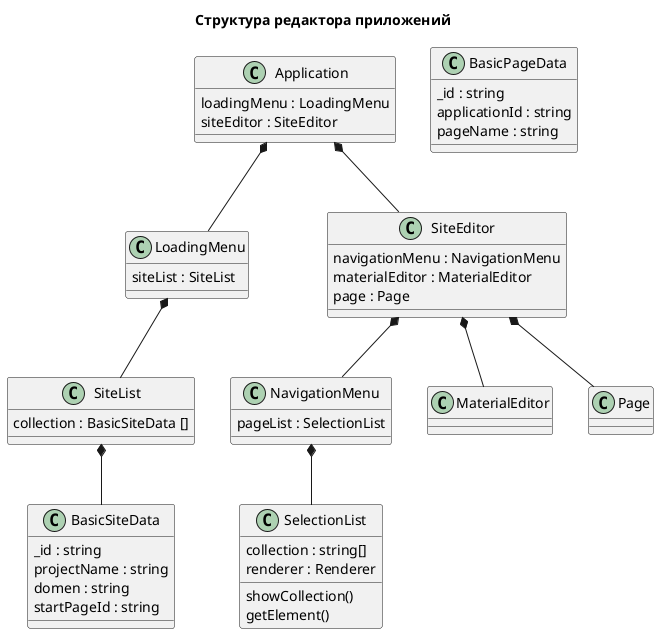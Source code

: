 @startuml
title Структура редактора приложений


class "Application" as Application{  
    loadingMenu : LoadingMenu
    siteEditor : SiteEditor
}
Application *-- LoadingMenu
Application *-- SiteEditor

class "LoadingMenu" as LoadingMenu { 
    siteList : SiteList       
}
LoadingMenu *-- SiteList

class "SiteList" as SiteList{
    collection : BasicSiteData []   
}
SiteList *-- BasicSiteData

class "BasicSiteData" as BasicSiteData{
    _id : string   
    projectName : string   
    domen : string   
    startPageId : string   
}

class "SiteEditor" as SiteEditor{
        navigationMenu : NavigationMenu
        materialEditor : MaterialEditor
        page : Page   
}
SiteEditor *-- NavigationMenu
SiteEditor *-- MaterialEditor
SiteEditor *-- Page

class "NavigationMenu" as NavigationMenu{ 
      pageList : SelectionList
}
NavigationMenu *-- SelectionList
' class "Render" as Render{    
' }
' Page *-- Render
class "SelectionList" as SelectionList{ 
    collection : string[]  
    renderer : Renderer 
    showCollection()  
    getElement()
}
class "MaterialEditor" as MaterialEditor{    
}
class "Page" as Page{  
    ' render : Render  
}
class "BasicPageData" as BasicPageData{
    _id : string   
    applicationId : string   
    pageName : string   
    
     
}

' interface "ICollection<T>" as ICollection {    
' collection: any
' add(element:T )
' remove( element: T)
' }
' interface "IData" as IData{    
'     setData() 
'     getData()
' }
' interface "IRender" as IRender{ 
'     render()  
' }

' ' Генератор модели
' class "ModelCreator" as ModelCreator{
'     element:MyReactElement
'     render(...children)
    
' }
' ' Базовый компонент
' class "MyBaseComponent" as MyBaseComponent{
'     element:MyReactElement
'     render(...children)
    
' }
' MyBaseComponent *-l- MyReactElement
' ' Элемент
' class "MyReactElement" as MyReactElement{
'     _id:string
'     tag:string
'     props:MyObject  
'     setData( tag:string , props: MyObject )
'     getData()
    
' }
' MyReactElement *-l- MyObject
' MyReactElement .r.|> IData


' ' Объект
' class "MyObject" as MyObject{

'     collection:{ [ key: string ] :any }
'     add(  key: string , value :any )
'     remove(  key: string )   
'     setData( collection:{ [ key: string ] :any } )
'     getData() 
' }
' MyObject .l.|> IData
' MyObject .u.|> ICollection

' ' Инпут
' class "MyInput" as MyInput{  
'     type: string
'     setData( type: string )
'     getData()
'     render()
' }
' ' Кнопка
' class "MyButton" as MyButton{  
'     title: string
'     setData( title: string )
'     getData()
'     render()
' }
' ' Текст
' class "MyText" as MyText{  
'     text: string
'     setData( text: string )
'     getData()
'     render()
' }
' MyText .l.|> IData
' MyText ..|> IRender
' MyText --|> MyBaseComponent

' ' Переменная
' class "MyVariable" as MyVariable{   
'     key: MyText
'     value: MyText | MyArray
'     setData( name: MyText, value: MyText | MyArray )
'     getData()
'     render()
' }
' MyVariable *-- MyText
' MyVariable ..|> IData
' MyVariable ..|> IRender
' MyVariable --|> MyBaseComponent


' ' Массив
' class "MyArray" as MyArray{
' collection: { MyText | MyVariable | MyArray}[]
' add( element: MyText | MyVariable | MyArray)
' remove( element: MyText | MyVariable | MyArray)
' setData( array: { MyText | MyVariable | MyArray}[] )
' getData()
' render()
' }
' MyArray ..|> ICollection
' MyArray ..|> IData
' MyArray ..|> IRender
' MyArray o-- MyArray
' MyArray o-l- MyVariable
' MyArray o-- MyText
' MyArray --|> MyBaseComponent

@enduml
